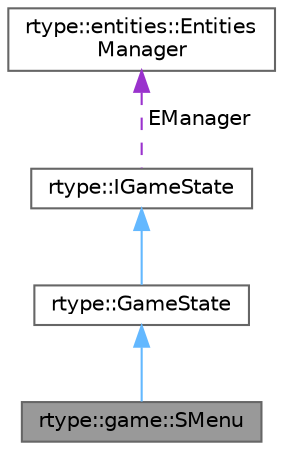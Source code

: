 digraph "rtype::game::SMenu"
{
 // LATEX_PDF_SIZE
  bgcolor="transparent";
  edge [fontname=Helvetica,fontsize=10,labelfontname=Helvetica,labelfontsize=10];
  node [fontname=Helvetica,fontsize=10,shape=box,height=0.2,width=0.4];
  Node1 [label="rtype::game::SMenu",height=0.2,width=0.4,color="gray40", fillcolor="grey60", style="filled", fontcolor="black",tooltip="The class of the game state."];
  Node2 -> Node1 [dir="back",color="steelblue1",style="solid"];
  Node2 [label="rtype::GameState",height=0.2,width=0.4,color="gray40", fillcolor="white", style="filled",URL="$classrtype_1_1GameState.html",tooltip="The class of the game state."];
  Node3 -> Node2 [dir="back",color="steelblue1",style="solid"];
  Node3 [label="rtype::IGameState",height=0.2,width=0.4,color="gray40", fillcolor="white", style="filled",URL="$classrtype_1_1IGameState.html",tooltip="The class of the game state."];
  Node4 -> Node3 [dir="back",color="darkorchid3",style="dashed",label=" EManager" ];
  Node4 [label="rtype::entities::Entities\lManager",height=0.2,width=0.4,color="gray40", fillcolor="white", style="filled",URL="$classrtype_1_1entities_1_1EntitiesManager.html",tooltip="This class create an entity and set it a sprite, set up the position of the entity and his scale."];
}
